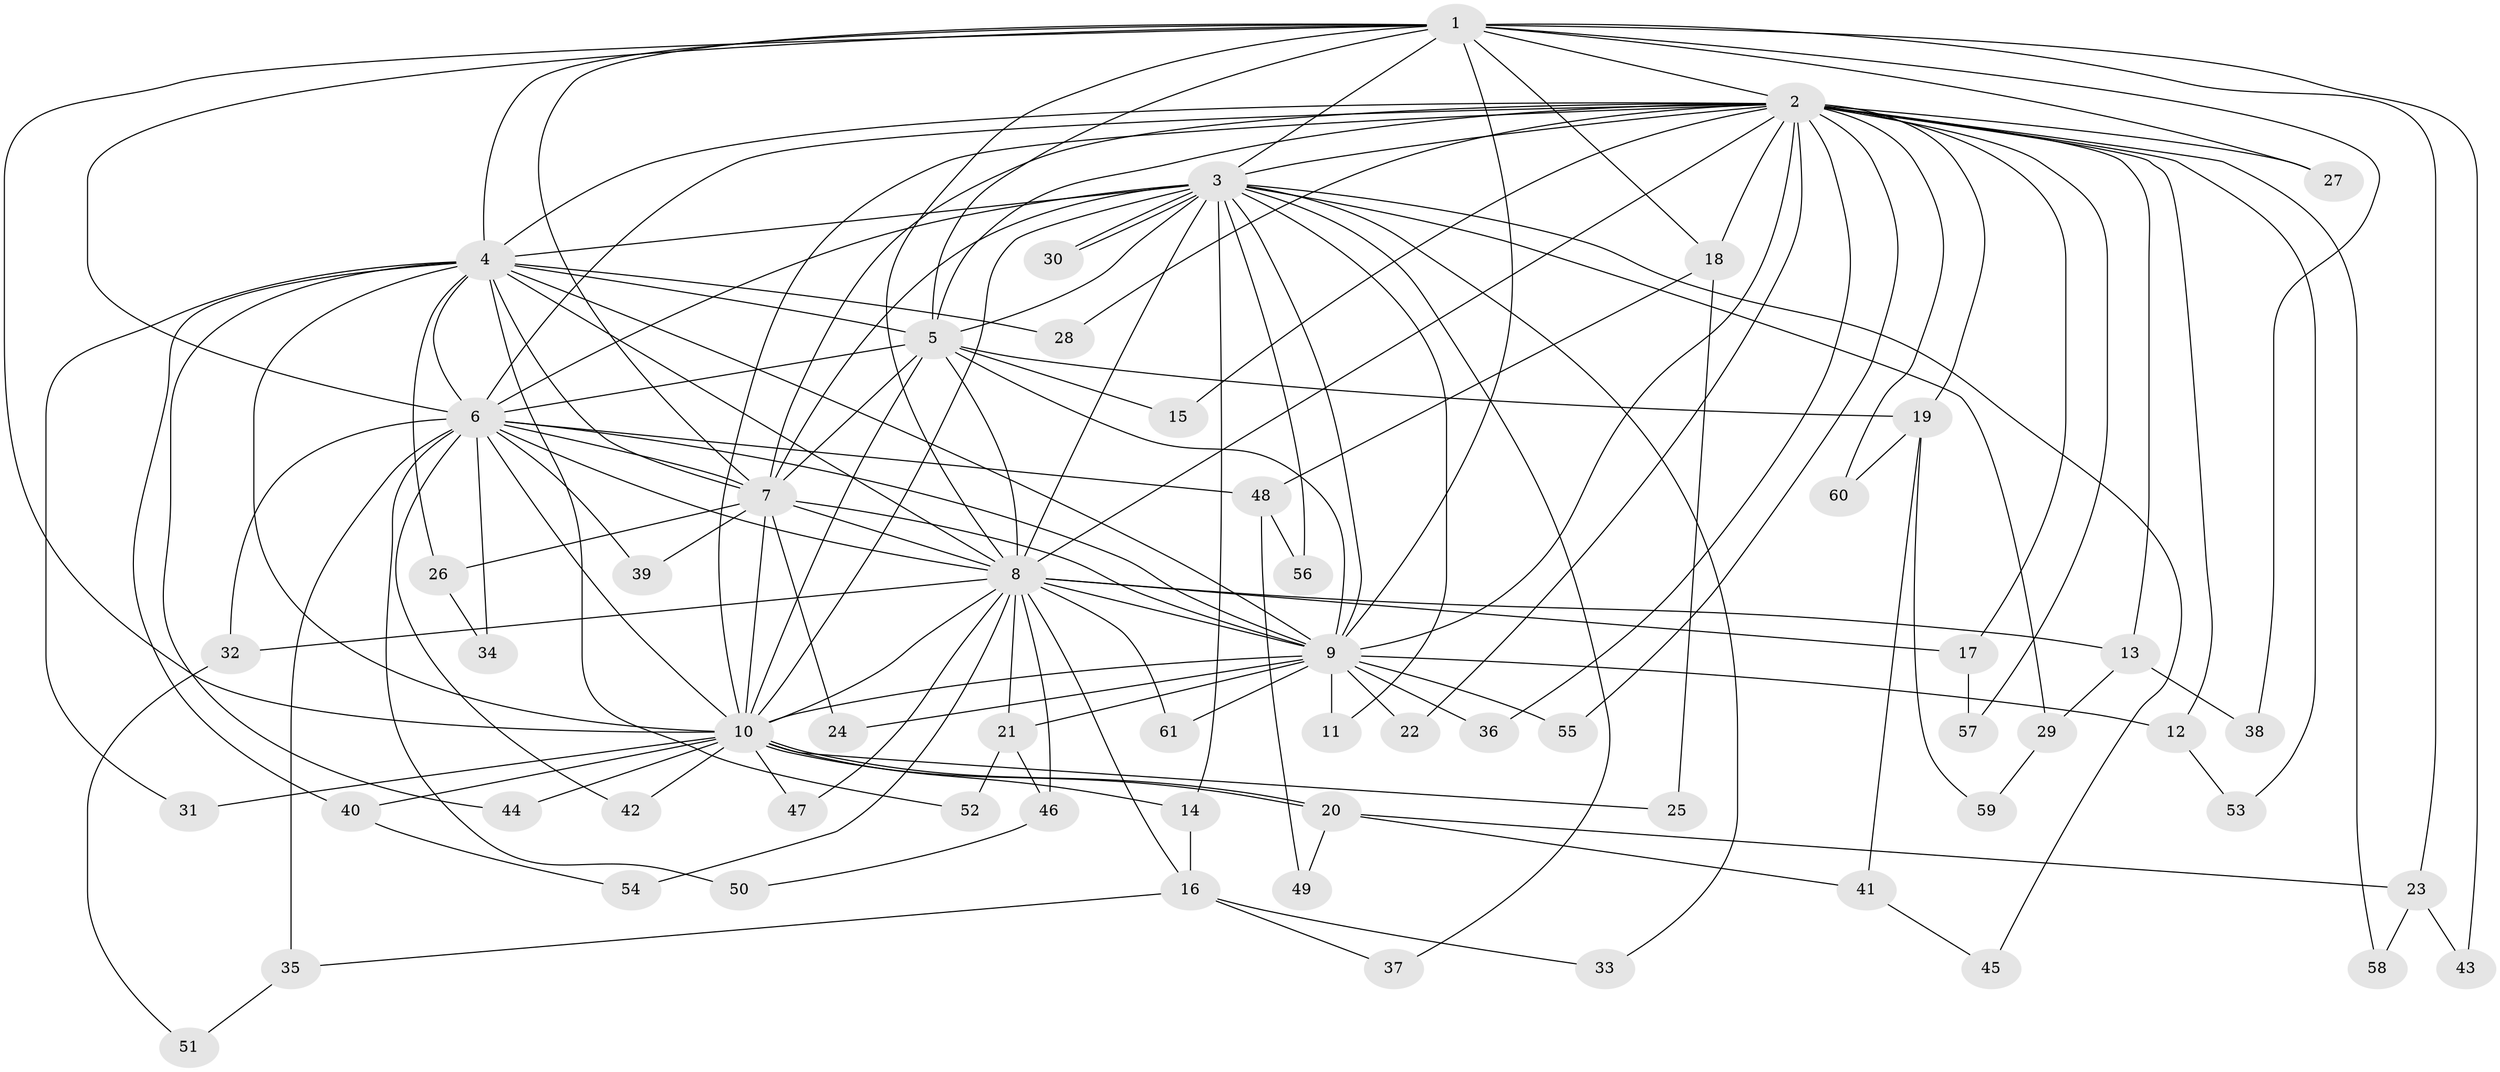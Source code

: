 // Generated by graph-tools (version 1.1) at 2025/11/02/27/25 16:11:09]
// undirected, 61 vertices, 147 edges
graph export_dot {
graph [start="1"]
  node [color=gray90,style=filled];
  1;
  2;
  3;
  4;
  5;
  6;
  7;
  8;
  9;
  10;
  11;
  12;
  13;
  14;
  15;
  16;
  17;
  18;
  19;
  20;
  21;
  22;
  23;
  24;
  25;
  26;
  27;
  28;
  29;
  30;
  31;
  32;
  33;
  34;
  35;
  36;
  37;
  38;
  39;
  40;
  41;
  42;
  43;
  44;
  45;
  46;
  47;
  48;
  49;
  50;
  51;
  52;
  53;
  54;
  55;
  56;
  57;
  58;
  59;
  60;
  61;
  1 -- 2;
  1 -- 3;
  1 -- 4;
  1 -- 5;
  1 -- 6;
  1 -- 7;
  1 -- 8;
  1 -- 9;
  1 -- 10;
  1 -- 18;
  1 -- 23;
  1 -- 27;
  1 -- 38;
  1 -- 43;
  2 -- 3;
  2 -- 4;
  2 -- 5;
  2 -- 6;
  2 -- 7;
  2 -- 8;
  2 -- 9;
  2 -- 10;
  2 -- 12;
  2 -- 13;
  2 -- 15;
  2 -- 17;
  2 -- 18;
  2 -- 19;
  2 -- 22;
  2 -- 27;
  2 -- 28;
  2 -- 36;
  2 -- 53;
  2 -- 55;
  2 -- 57;
  2 -- 58;
  2 -- 60;
  3 -- 4;
  3 -- 5;
  3 -- 6;
  3 -- 7;
  3 -- 8;
  3 -- 9;
  3 -- 10;
  3 -- 11;
  3 -- 14;
  3 -- 29;
  3 -- 30;
  3 -- 30;
  3 -- 33;
  3 -- 37;
  3 -- 45;
  3 -- 56;
  4 -- 5;
  4 -- 6;
  4 -- 7;
  4 -- 8;
  4 -- 9;
  4 -- 10;
  4 -- 26;
  4 -- 28;
  4 -- 31;
  4 -- 40;
  4 -- 44;
  4 -- 52;
  5 -- 6;
  5 -- 7;
  5 -- 8;
  5 -- 9;
  5 -- 10;
  5 -- 15;
  5 -- 19;
  6 -- 7;
  6 -- 8;
  6 -- 9;
  6 -- 10;
  6 -- 32;
  6 -- 34;
  6 -- 35;
  6 -- 39;
  6 -- 42;
  6 -- 48;
  6 -- 50;
  7 -- 8;
  7 -- 9;
  7 -- 10;
  7 -- 24;
  7 -- 26;
  7 -- 39;
  8 -- 9;
  8 -- 10;
  8 -- 13;
  8 -- 16;
  8 -- 17;
  8 -- 21;
  8 -- 32;
  8 -- 46;
  8 -- 47;
  8 -- 54;
  8 -- 61;
  9 -- 10;
  9 -- 11;
  9 -- 12;
  9 -- 21;
  9 -- 22;
  9 -- 24;
  9 -- 36;
  9 -- 55;
  9 -- 61;
  10 -- 14;
  10 -- 20;
  10 -- 20;
  10 -- 25;
  10 -- 31;
  10 -- 40;
  10 -- 42;
  10 -- 44;
  10 -- 47;
  12 -- 53;
  13 -- 29;
  13 -- 38;
  14 -- 16;
  16 -- 33;
  16 -- 35;
  16 -- 37;
  17 -- 57;
  18 -- 25;
  18 -- 48;
  19 -- 41;
  19 -- 59;
  19 -- 60;
  20 -- 23;
  20 -- 41;
  20 -- 49;
  21 -- 46;
  21 -- 52;
  23 -- 43;
  23 -- 58;
  26 -- 34;
  29 -- 59;
  32 -- 51;
  35 -- 51;
  40 -- 54;
  41 -- 45;
  46 -- 50;
  48 -- 49;
  48 -- 56;
}
